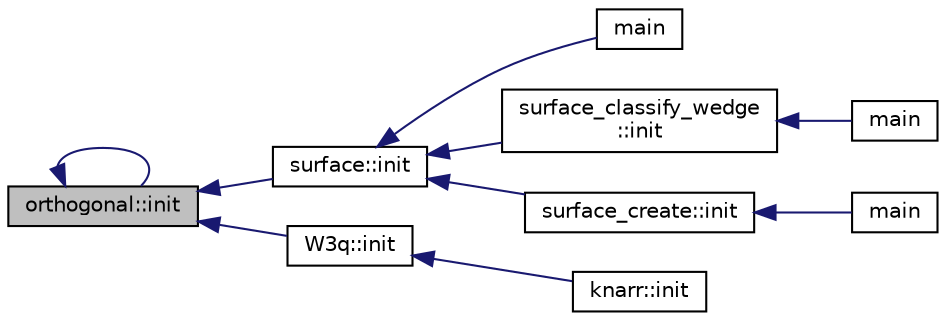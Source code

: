 digraph "orthogonal::init"
{
  edge [fontname="Helvetica",fontsize="10",labelfontname="Helvetica",labelfontsize="10"];
  node [fontname="Helvetica",fontsize="10",shape=record];
  rankdir="LR";
  Node9733 [label="orthogonal::init",height=0.2,width=0.4,color="black", fillcolor="grey75", style="filled", fontcolor="black"];
  Node9733 -> Node9733 [dir="back",color="midnightblue",fontsize="10",style="solid",fontname="Helvetica"];
  Node9733 -> Node9734 [dir="back",color="midnightblue",fontsize="10",style="solid",fontname="Helvetica"];
  Node9734 [label="surface::init",height=0.2,width=0.4,color="black", fillcolor="white", style="filled",URL="$d5/d88/classsurface.html#a90570b0ca6ab02988159f2c40cb27308"];
  Node9734 -> Node9735 [dir="back",color="midnightblue",fontsize="10",style="solid",fontname="Helvetica"];
  Node9735 [label="main",height=0.2,width=0.4,color="black", fillcolor="white", style="filled",URL="$d6/dc3/arc__lifting__main_8_c.html#a217dbf8b442f20279ea00b898af96f52"];
  Node9734 -> Node9736 [dir="back",color="midnightblue",fontsize="10",style="solid",fontname="Helvetica"];
  Node9736 [label="surface_classify_wedge\l::init",height=0.2,width=0.4,color="black", fillcolor="white", style="filled",URL="$d7/d5c/classsurface__classify__wedge.html#a43302106663b307aa8274a5112a7010a"];
  Node9736 -> Node9737 [dir="back",color="midnightblue",fontsize="10",style="solid",fontname="Helvetica"];
  Node9737 [label="main",height=0.2,width=0.4,color="black", fillcolor="white", style="filled",URL="$df/df8/surface__classify_8_c.html#a217dbf8b442f20279ea00b898af96f52"];
  Node9734 -> Node9738 [dir="back",color="midnightblue",fontsize="10",style="solid",fontname="Helvetica"];
  Node9738 [label="surface_create::init",height=0.2,width=0.4,color="black", fillcolor="white", style="filled",URL="$de/da4/classsurface__create.html#ab0db5c12825f778e3caf8aa4da02eb06"];
  Node9738 -> Node9739 [dir="back",color="midnightblue",fontsize="10",style="solid",fontname="Helvetica"];
  Node9739 [label="main",height=0.2,width=0.4,color="black", fillcolor="white", style="filled",URL="$d2/dfa/create__surface__main_8_c.html#a217dbf8b442f20279ea00b898af96f52"];
  Node9733 -> Node9740 [dir="back",color="midnightblue",fontsize="10",style="solid",fontname="Helvetica"];
  Node9740 [label="W3q::init",height=0.2,width=0.4,color="black", fillcolor="white", style="filled",URL="$de/d2c/class_w3q.html#a215fe070895a4915537fcb1bfba4f777"];
  Node9740 -> Node9741 [dir="back",color="midnightblue",fontsize="10",style="solid",fontname="Helvetica"];
  Node9741 [label="knarr::init",height=0.2,width=0.4,color="black", fillcolor="white", style="filled",URL="$d7/de5/classknarr.html#a1e25f28aeec8f316cc0ce81eb89e670e"];
}
